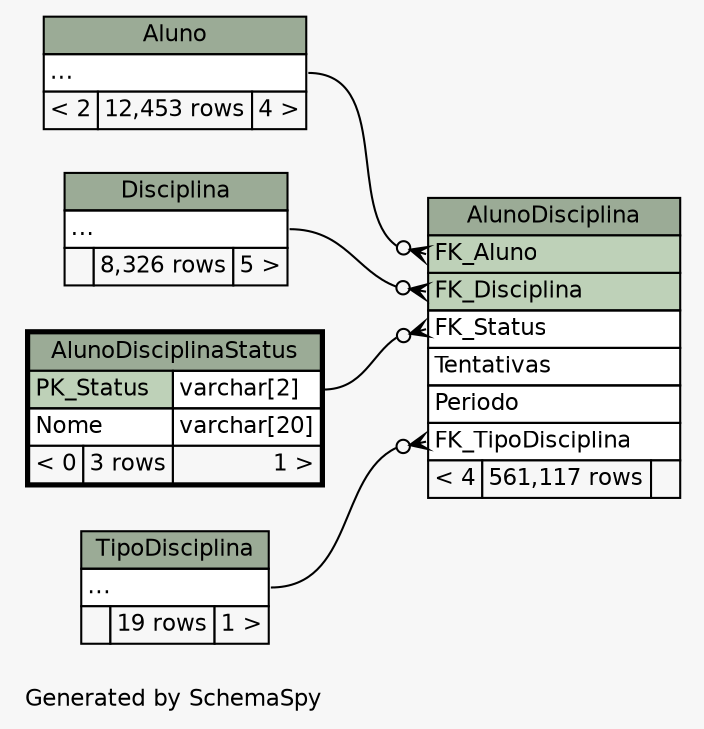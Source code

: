 // dot 2.36.0 on Linux 3.13.0-24-generic
// SchemaSpy rev 590
digraph "twoDegreesRelationshipsDiagram" {
  graph [
    rankdir="RL"
    bgcolor="#f7f7f7"
    label="\nGenerated by SchemaSpy"
    labeljust="l"
    nodesep="0.18"
    ranksep="0.46"
    fontname="Helvetica"
    fontsize="11"
  ];
  node [
    fontname="Helvetica"
    fontsize="11"
    shape="plaintext"
  ];
  edge [
    arrowsize="0.8"
  ];
  "AlunoDisciplina":"FK_Aluno":w -> "Aluno":"elipses":e [arrowhead=none dir=back arrowtail=crowodot];
  "AlunoDisciplina":"FK_Disciplina":w -> "Disciplina":"elipses":e [arrowhead=none dir=back arrowtail=crowodot];
  "AlunoDisciplina":"FK_Status":w -> "AlunoDisciplinaStatus":"PK_Status.type":e [arrowhead=none dir=back arrowtail=crowodot];
  "AlunoDisciplina":"FK_TipoDisciplina":w -> "TipoDisciplina":"elipses":e [arrowhead=none dir=back arrowtail=crowodot];
  "Aluno" [
    label=<
    <TABLE BORDER="0" CELLBORDER="1" CELLSPACING="0" BGCOLOR="#ffffff">
      <TR><TD COLSPAN="3" BGCOLOR="#9bab96" ALIGN="CENTER">Aluno</TD></TR>
      <TR><TD PORT="elipses" COLSPAN="3" ALIGN="LEFT">...</TD></TR>
      <TR><TD ALIGN="LEFT" BGCOLOR="#f7f7f7">&lt; 2</TD><TD ALIGN="RIGHT" BGCOLOR="#f7f7f7">12,453 rows</TD><TD ALIGN="RIGHT" BGCOLOR="#f7f7f7">4 &gt;</TD></TR>
    </TABLE>>
    URL="Aluno.html"
    tooltip="Aluno"
  ];
  "AlunoDisciplina" [
    label=<
    <TABLE BORDER="0" CELLBORDER="1" CELLSPACING="0" BGCOLOR="#ffffff">
      <TR><TD COLSPAN="3" BGCOLOR="#9bab96" ALIGN="CENTER">AlunoDisciplina</TD></TR>
      <TR><TD PORT="FK_Aluno" COLSPAN="3" BGCOLOR="#bed1b8" ALIGN="LEFT">FK_Aluno</TD></TR>
      <TR><TD PORT="FK_Disciplina" COLSPAN="3" BGCOLOR="#bed1b8" ALIGN="LEFT">FK_Disciplina</TD></TR>
      <TR><TD PORT="FK_Status" COLSPAN="3" ALIGN="LEFT">FK_Status</TD></TR>
      <TR><TD PORT="Tentativas" COLSPAN="3" ALIGN="LEFT">Tentativas</TD></TR>
      <TR><TD PORT="Periodo" COLSPAN="3" ALIGN="LEFT">Periodo</TD></TR>
      <TR><TD PORT="FK_TipoDisciplina" COLSPAN="3" ALIGN="LEFT">FK_TipoDisciplina</TD></TR>
      <TR><TD ALIGN="LEFT" BGCOLOR="#f7f7f7">&lt; 4</TD><TD ALIGN="RIGHT" BGCOLOR="#f7f7f7">561,117 rows</TD><TD ALIGN="RIGHT" BGCOLOR="#f7f7f7">  </TD></TR>
    </TABLE>>
    URL="AlunoDisciplina.html"
    tooltip="AlunoDisciplina"
  ];
  "AlunoDisciplinaStatus" [
    label=<
    <TABLE BORDER="2" CELLBORDER="1" CELLSPACING="0" BGCOLOR="#ffffff">
      <TR><TD COLSPAN="3" BGCOLOR="#9bab96" ALIGN="CENTER">AlunoDisciplinaStatus</TD></TR>
      <TR><TD PORT="PK_Status" COLSPAN="2" BGCOLOR="#bed1b8" ALIGN="LEFT">PK_Status</TD><TD PORT="PK_Status.type" ALIGN="LEFT">varchar[2]</TD></TR>
      <TR><TD PORT="Nome" COLSPAN="2" ALIGN="LEFT">Nome</TD><TD PORT="Nome.type" ALIGN="LEFT">varchar[20]</TD></TR>
      <TR><TD ALIGN="LEFT" BGCOLOR="#f7f7f7">&lt; 0</TD><TD ALIGN="RIGHT" BGCOLOR="#f7f7f7">3 rows</TD><TD ALIGN="RIGHT" BGCOLOR="#f7f7f7">1 &gt;</TD></TR>
    </TABLE>>
    URL="AlunoDisciplinaStatus.html"
    tooltip="AlunoDisciplinaStatus"
  ];
  "Disciplina" [
    label=<
    <TABLE BORDER="0" CELLBORDER="1" CELLSPACING="0" BGCOLOR="#ffffff">
      <TR><TD COLSPAN="3" BGCOLOR="#9bab96" ALIGN="CENTER">Disciplina</TD></TR>
      <TR><TD PORT="elipses" COLSPAN="3" ALIGN="LEFT">...</TD></TR>
      <TR><TD ALIGN="LEFT" BGCOLOR="#f7f7f7">  </TD><TD ALIGN="RIGHT" BGCOLOR="#f7f7f7">8,326 rows</TD><TD ALIGN="RIGHT" BGCOLOR="#f7f7f7">5 &gt;</TD></TR>
    </TABLE>>
    URL="Disciplina.html"
    tooltip="Disciplina"
  ];
  "TipoDisciplina" [
    label=<
    <TABLE BORDER="0" CELLBORDER="1" CELLSPACING="0" BGCOLOR="#ffffff">
      <TR><TD COLSPAN="3" BGCOLOR="#9bab96" ALIGN="CENTER">TipoDisciplina</TD></TR>
      <TR><TD PORT="elipses" COLSPAN="3" ALIGN="LEFT">...</TD></TR>
      <TR><TD ALIGN="LEFT" BGCOLOR="#f7f7f7">  </TD><TD ALIGN="RIGHT" BGCOLOR="#f7f7f7">19 rows</TD><TD ALIGN="RIGHT" BGCOLOR="#f7f7f7">1 &gt;</TD></TR>
    </TABLE>>
    URL="TipoDisciplina.html"
    tooltip="TipoDisciplina"
  ];
}
